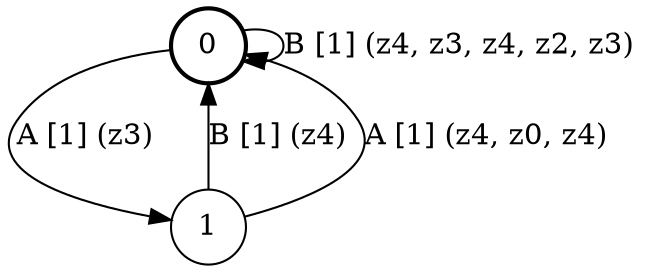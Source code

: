 # generated file, don't try to modify
# command: dot -Tpng <filename> > tree.png
digraph Automaton {
    node [shape = circle];
    0 [style = "bold"];
    0 -> 0 [label = "B [1] (z4, z3, z4, z2, z3) "];
    0 -> 1 [label = "A [1] (z3) "];
    1 -> 0 [label = "B [1] (z4) "];
    1 -> 0 [label = "A [1] (z4, z0, z4) "];
}
